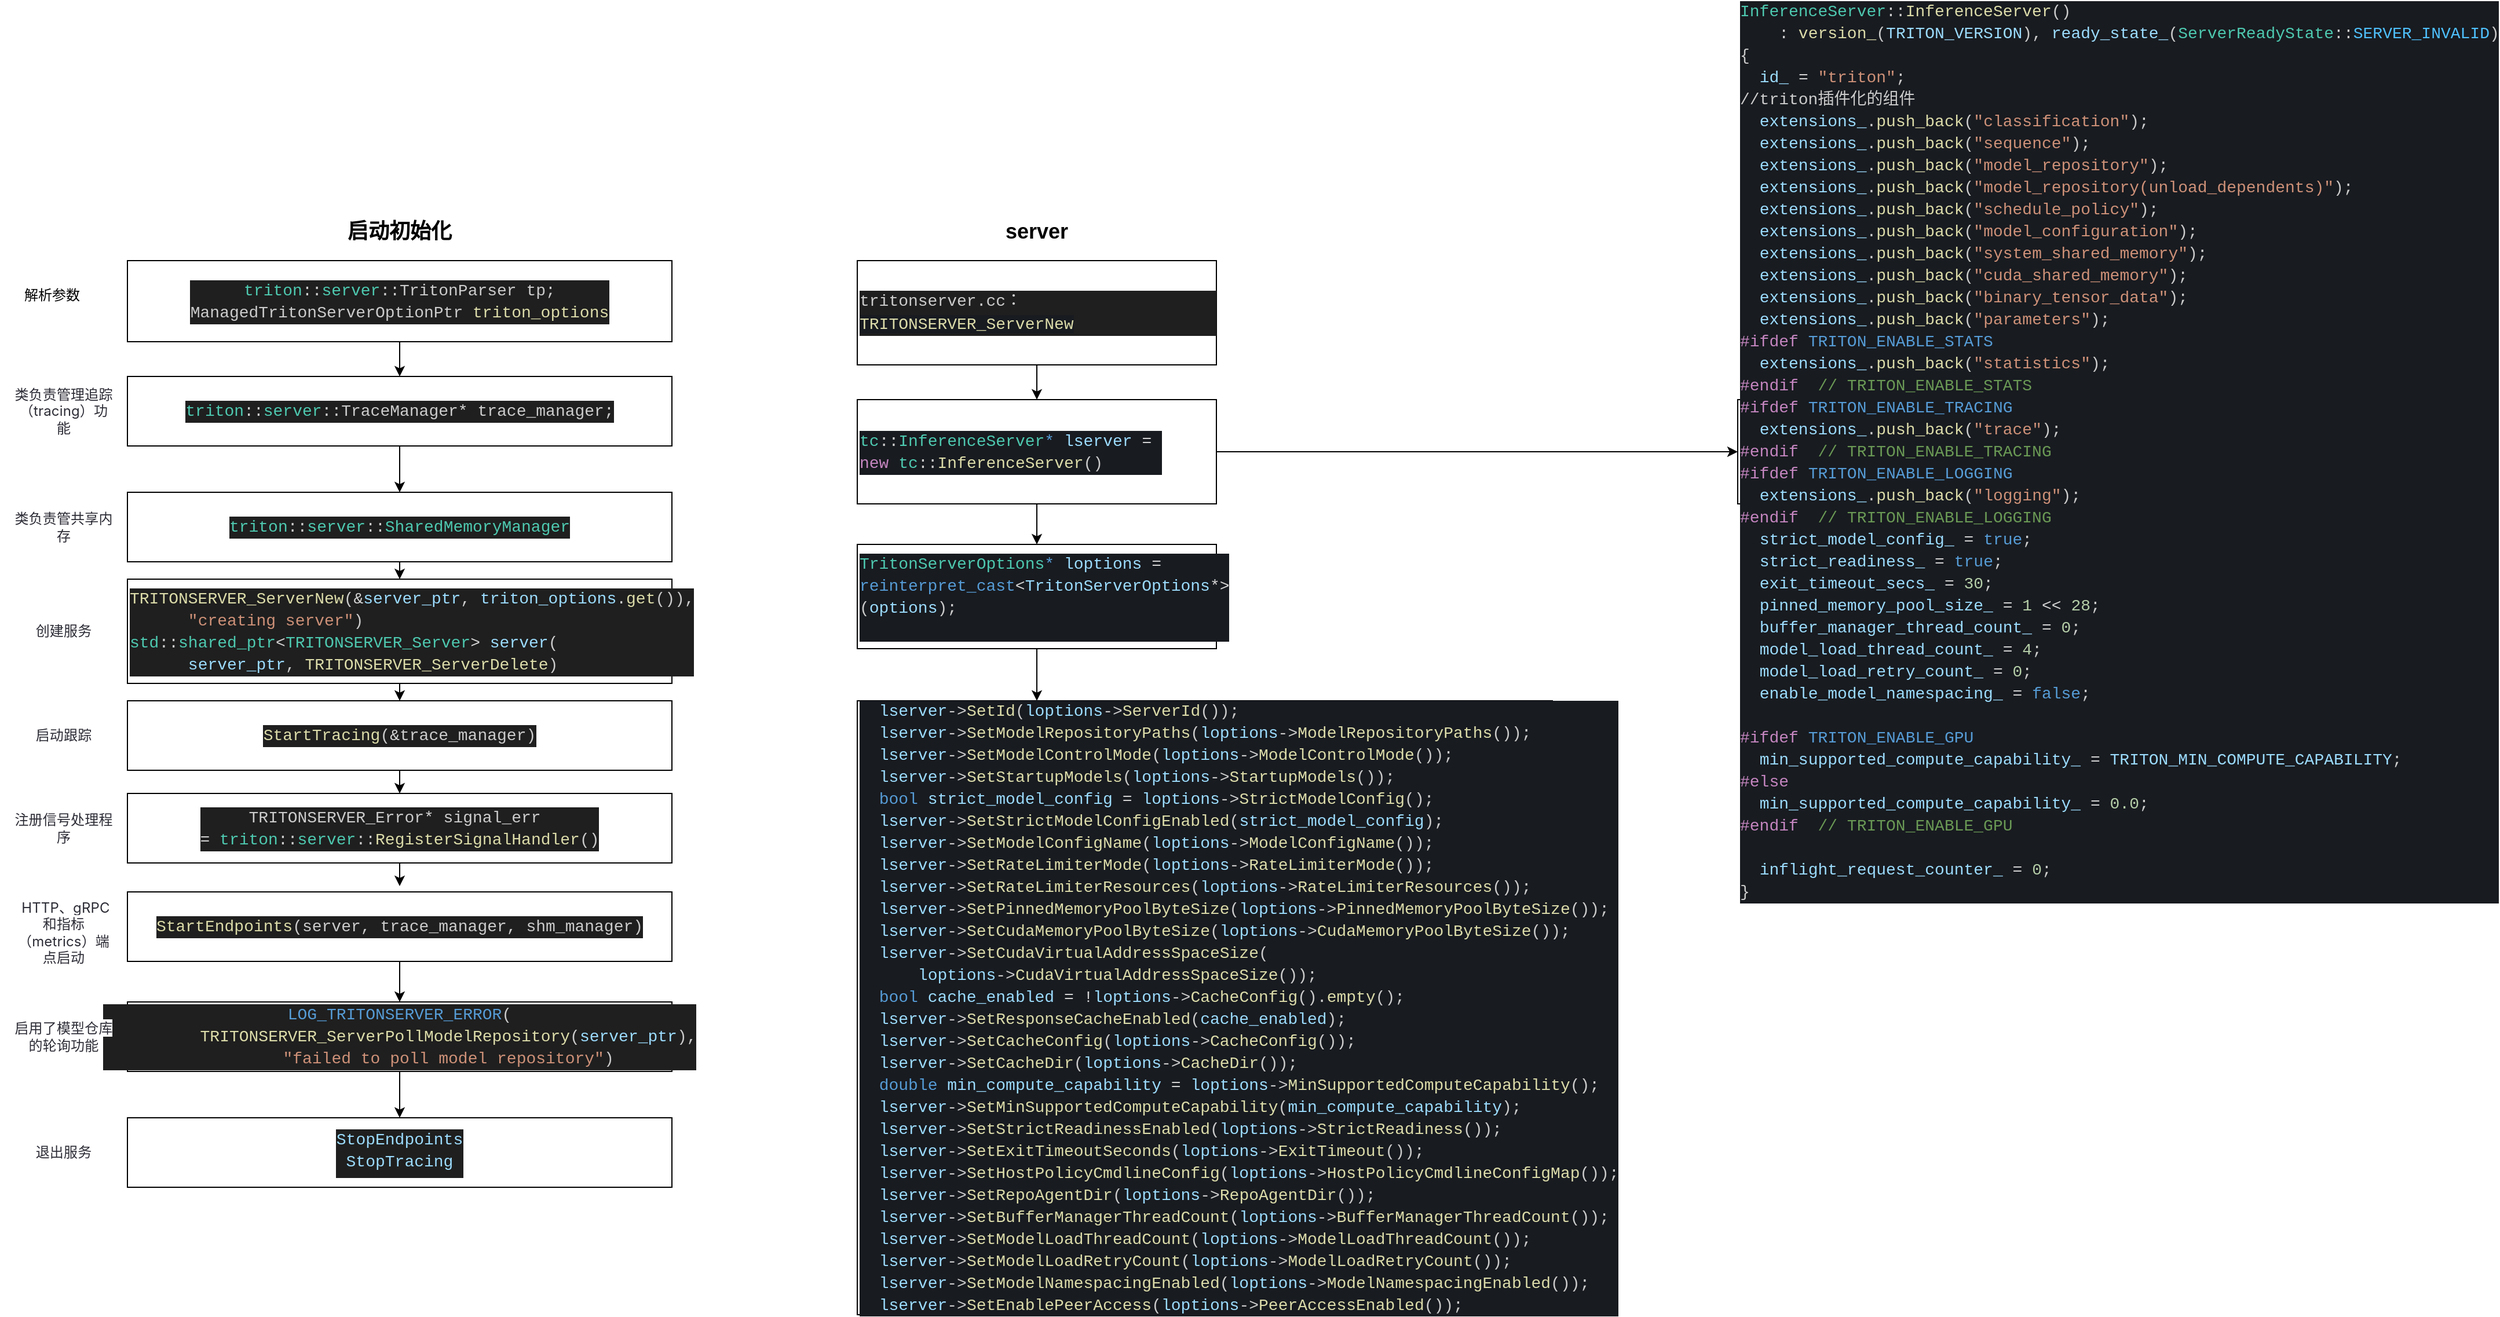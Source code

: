 <mxfile version="26.0.4">
  <diagram name="第 1 页" id="kXPy8UkUp3mzWKm8MjfQ">
    <mxGraphModel dx="1434" dy="1941" grid="1" gridSize="10" guides="1" tooltips="1" connect="1" arrows="1" fold="1" page="1" pageScale="1" pageWidth="827" pageHeight="1169" math="0" shadow="0">
      <root>
        <mxCell id="0" />
        <mxCell id="1" parent="0" />
        <mxCell id="fB2k_9zROjcW_b2BIm2G-21" style="edgeStyle=orthogonalEdgeStyle;rounded=0;orthogonalLoop=1;jettySize=auto;html=1;exitX=0.5;exitY=1;exitDx=0;exitDy=0;entryX=0.5;entryY=0;entryDx=0;entryDy=0;" parent="1" source="fB2k_9zROjcW_b2BIm2G-2" target="fB2k_9zROjcW_b2BIm2G-5" edge="1">
          <mxGeometry relative="1" as="geometry" />
        </mxCell>
        <mxCell id="fB2k_9zROjcW_b2BIm2G-2" value="&lt;div style=&quot;color: rgb(204, 204, 204); background-color: rgb(31, 31, 31); font-family: Consolas, &amp;quot;Courier New&amp;quot;, monospace; font-size: 14px; line-height: 19px; white-space: pre;&quot;&gt;&lt;span style=&quot;color: rgb(78, 201, 176);&quot;&gt;triton&lt;/span&gt;::&lt;span style=&quot;color: rgb(78, 201, 176);&quot;&gt;server&lt;/span&gt;::TritonParser tp;&lt;/div&gt;&lt;div style=&quot;color: rgb(204, 204, 204); background-color: rgb(31, 31, 31); font-family: Consolas, &amp;quot;Courier New&amp;quot;, monospace; font-size: 14px; line-height: 19px; white-space: pre;&quot;&gt;&lt;span style=&quot;background-color: light-dark(rgb(31, 31, 31), rgb(210, 210, 210)); color: light-dark(rgb(204, 204, 204), rgb(62, 62, 62));&quot;&gt;ManagedTritonServerOptionPtr &lt;/span&gt;&lt;span style=&quot;color: light-dark(rgb(220, 220, 170), rgb(54, 54, 11)); background-color: light-dark(rgb(31, 31, 31), rgb(210, 210, 210));&quot;&gt;triton_options&lt;/span&gt;&lt;/div&gt;" style="rounded=0;whiteSpace=wrap;html=1;" parent="1" vertex="1">
          <mxGeometry x="150" y="110" width="470" height="70" as="geometry" />
        </mxCell>
        <mxCell id="fB2k_9zROjcW_b2BIm2G-3" value="&lt;b&gt;&lt;font style=&quot;font-size: 18px;&quot;&gt;启动初始化&lt;/font&gt;&lt;/b&gt;" style="text;strokeColor=none;align=center;fillColor=none;html=1;verticalAlign=middle;whiteSpace=wrap;rounded=0;" parent="1" vertex="1">
          <mxGeometry x="335" y="70" width="100" height="30" as="geometry" />
        </mxCell>
        <mxCell id="fB2k_9zROjcW_b2BIm2G-4" value="解析参数" style="text;strokeColor=none;align=center;fillColor=none;html=1;verticalAlign=middle;whiteSpace=wrap;rounded=0;" parent="1" vertex="1">
          <mxGeometry x="40" y="125" width="90" height="30" as="geometry" />
        </mxCell>
        <mxCell id="fB2k_9zROjcW_b2BIm2G-22" style="edgeStyle=orthogonalEdgeStyle;rounded=0;orthogonalLoop=1;jettySize=auto;html=1;exitX=0.5;exitY=1;exitDx=0;exitDy=0;entryX=0.5;entryY=0;entryDx=0;entryDy=0;" parent="1" source="fB2k_9zROjcW_b2BIm2G-5" target="fB2k_9zROjcW_b2BIm2G-7" edge="1">
          <mxGeometry relative="1" as="geometry" />
        </mxCell>
        <mxCell id="fB2k_9zROjcW_b2BIm2G-5" value="&lt;div style=&quot;color: rgb(204, 204, 204); background-color: rgb(31, 31, 31); font-family: Consolas, &amp;quot;Courier New&amp;quot;, monospace; font-size: 14px; line-height: 19px; white-space: pre;&quot;&gt;&lt;div style=&quot;line-height: 19px;&quot;&gt;&lt;span style=&quot;color: #4ec9b0;&quot;&gt;triton&lt;/span&gt;::&lt;span style=&quot;color: #4ec9b0;&quot;&gt;server&lt;/span&gt;::TraceManager&lt;span style=&quot;color: #d4d4d4;&quot;&gt;*&lt;/span&gt; trace_manager;&lt;/div&gt;&lt;/div&gt;" style="rounded=0;whiteSpace=wrap;html=1;" parent="1" vertex="1">
          <mxGeometry x="150" y="210" width="470" height="60" as="geometry" />
        </mxCell>
        <mxCell id="fB2k_9zROjcW_b2BIm2G-6" value="&lt;span style=&quot;color: rgb(44, 44, 54); font-family: -apple-system, BlinkMacSystemFont, &amp;quot;Segoe UI&amp;quot;, &amp;quot;Noto Sans&amp;quot;, Helvetica, Arial, sans-serif, &amp;quot;Apple Color Emoji&amp;quot;, &amp;quot;Segoe UI Emoji&amp;quot;; letter-spacing: 0.08px; text-align: start; white-space-collapse: preserve; background-color: rgb(255, 255, 255);&quot;&gt;&lt;font style=&quot;font-size: 12px;&quot;&gt;类负责管理追踪（tracing）功能&lt;/font&gt;&lt;/span&gt;" style="text;strokeColor=none;align=center;fillColor=none;html=1;verticalAlign=middle;whiteSpace=wrap;rounded=0;" parent="1" vertex="1">
          <mxGeometry x="50" y="225" width="90" height="30" as="geometry" />
        </mxCell>
        <mxCell id="fB2k_9zROjcW_b2BIm2G-23" style="edgeStyle=orthogonalEdgeStyle;rounded=0;orthogonalLoop=1;jettySize=auto;html=1;exitX=0.5;exitY=1;exitDx=0;exitDy=0;entryX=0.5;entryY=0;entryDx=0;entryDy=0;" parent="1" source="fB2k_9zROjcW_b2BIm2G-7" target="fB2k_9zROjcW_b2BIm2G-9" edge="1">
          <mxGeometry relative="1" as="geometry" />
        </mxCell>
        <mxCell id="fB2k_9zROjcW_b2BIm2G-7" value="&lt;div style=&quot;color: rgb(204, 204, 204); background-color: rgb(31, 31, 31); font-family: Consolas, &amp;quot;Courier New&amp;quot;, monospace; font-size: 14px; line-height: 19px; white-space: pre;&quot;&gt;&lt;div style=&quot;line-height: 19px;&quot;&gt;&lt;div style=&quot;line-height: 19px;&quot;&gt;&lt;span style=&quot;color: #4ec9b0;&quot;&gt;triton&lt;/span&gt;::&lt;span style=&quot;color: #4ec9b0;&quot;&gt;server&lt;/span&gt;::&lt;span style=&quot;color: #4ec9b0;&quot;&gt;SharedMemoryManager&lt;/span&gt;&lt;/div&gt;&lt;/div&gt;&lt;/div&gt;" style="rounded=0;whiteSpace=wrap;html=1;" parent="1" vertex="1">
          <mxGeometry x="150" y="310" width="470" height="60" as="geometry" />
        </mxCell>
        <mxCell id="fB2k_9zROjcW_b2BIm2G-8" value="&lt;span style=&quot;color: rgb(44, 44, 54); font-family: -apple-system, BlinkMacSystemFont, &amp;quot;Segoe UI&amp;quot;, &amp;quot;Noto Sans&amp;quot;, Helvetica, Arial, sans-serif, &amp;quot;Apple Color Emoji&amp;quot;, &amp;quot;Segoe UI Emoji&amp;quot;; letter-spacing: 0.08px; text-align: start; white-space-collapse: preserve; background-color: rgb(255, 255, 255);&quot;&gt;&lt;font style=&quot;font-size: 12px;&quot;&gt;类负责管共享内存&lt;/font&gt;&lt;/span&gt;" style="text;strokeColor=none;align=center;fillColor=none;html=1;verticalAlign=middle;whiteSpace=wrap;rounded=0;" parent="1" vertex="1">
          <mxGeometry x="50" y="325" width="90" height="30" as="geometry" />
        </mxCell>
        <mxCell id="fB2k_9zROjcW_b2BIm2G-24" style="edgeStyle=orthogonalEdgeStyle;rounded=0;orthogonalLoop=1;jettySize=auto;html=1;exitX=0.5;exitY=1;exitDx=0;exitDy=0;entryX=0.5;entryY=0;entryDx=0;entryDy=0;" parent="1" source="fB2k_9zROjcW_b2BIm2G-9" target="fB2k_9zROjcW_b2BIm2G-11" edge="1">
          <mxGeometry relative="1" as="geometry" />
        </mxCell>
        <mxCell id="fB2k_9zROjcW_b2BIm2G-9" value="&lt;div style=&quot;color: rgb(204, 204, 204); background-color: rgb(31, 31, 31); font-family: Consolas, &amp;quot;Courier New&amp;quot;, monospace; font-size: 14px; line-height: 19px; white-space: pre;&quot;&gt;&lt;div style=&quot;line-height: 19px;&quot;&gt;&lt;div style=&quot;line-height: 19px;&quot;&gt;&lt;div style=&quot;line-height: 19px;&quot;&gt;&lt;div&gt;&lt;span style=&quot;color: rgb(220, 220, 170);&quot;&gt;TRITONSERVER_ServerNew&lt;/span&gt;(&lt;span style=&quot;color: rgb(212, 212, 212);&quot;&gt;&amp;amp;&lt;/span&gt;&lt;span style=&quot;color: rgb(156, 220, 254);&quot;&gt;server_ptr&lt;/span&gt;, &lt;span style=&quot;color: rgb(156, 220, 254);&quot;&gt;triton_options&lt;/span&gt;.&lt;span style=&quot;color: rgb(220, 220, 170);&quot;&gt;get&lt;/span&gt;()),&lt;/div&gt;&lt;div&gt;&amp;nbsp; &amp;nbsp; &amp;nbsp; &lt;span style=&quot;color: rgb(206, 145, 120);&quot;&gt;&quot;creating server&quot;&lt;/span&gt;)&lt;/div&gt;&lt;div&gt;&lt;span style=&quot;background-color: light-dark(rgb(31, 31, 31), rgb(210, 210, 210)); color: rgb(78, 201, 176);&quot;&gt;std&lt;/span&gt;&lt;span style=&quot;background-color: light-dark(rgb(31, 31, 31), rgb(210, 210, 210)); color: light-dark(rgb(204, 204, 204), rgb(62, 62, 62));&quot;&gt;::&lt;/span&gt;&lt;span style=&quot;background-color: light-dark(rgb(31, 31, 31), rgb(210, 210, 210)); color: rgb(78, 201, 176);&quot;&gt;shared_ptr&lt;/span&gt;&lt;span style=&quot;background-color: light-dark(rgb(31, 31, 31), rgb(210, 210, 210)); color: rgb(212, 212, 212);&quot;&gt;&amp;lt;&lt;/span&gt;&lt;span style=&quot;background-color: light-dark(rgb(31, 31, 31), rgb(210, 210, 210)); color: rgb(78, 201, 176);&quot;&gt;TRITONSERVER_Server&lt;/span&gt;&lt;span style=&quot;background-color: light-dark(rgb(31, 31, 31), rgb(210, 210, 210)); color: rgb(212, 212, 212);&quot;&gt;&amp;gt;&lt;/span&gt;&lt;span style=&quot;background-color: light-dark(rgb(31, 31, 31), rgb(210, 210, 210)); color: light-dark(rgb(204, 204, 204), rgb(62, 62, 62));&quot;&gt; &lt;/span&gt;&lt;span style=&quot;background-color: light-dark(rgb(31, 31, 31), rgb(210, 210, 210)); color: rgb(156, 220, 254);&quot;&gt;server&lt;/span&gt;&lt;span style=&quot;background-color: light-dark(rgb(31, 31, 31), rgb(210, 210, 210)); color: light-dark(rgb(204, 204, 204), rgb(62, 62, 62));&quot;&gt;(&lt;/span&gt;&lt;/div&gt;&lt;div&gt;&lt;div&gt;&amp;nbsp; &amp;nbsp; &amp;nbsp; &lt;span style=&quot;color: rgb(156, 220, 254);&quot;&gt;server_ptr&lt;/span&gt;, &lt;span style=&quot;color: rgb(220, 220, 170);&quot;&gt;TRITONSERVER_ServerDelete&lt;/span&gt;)&lt;/div&gt;&lt;/div&gt;&lt;/div&gt;&lt;/div&gt;&lt;/div&gt;&lt;/div&gt;" style="rounded=0;whiteSpace=wrap;html=1;align=left;" parent="1" vertex="1">
          <mxGeometry x="150" y="385" width="470" height="90" as="geometry" />
        </mxCell>
        <mxCell id="fB2k_9zROjcW_b2BIm2G-10" value="&lt;span style=&quot;color: rgb(44, 44, 54); font-family: -apple-system, BlinkMacSystemFont, &amp;quot;Segoe UI&amp;quot;, &amp;quot;Noto Sans&amp;quot;, Helvetica, Arial, sans-serif, &amp;quot;Apple Color Emoji&amp;quot;, &amp;quot;Segoe UI Emoji&amp;quot;; letter-spacing: 0.08px; text-align: start; white-space-collapse: preserve; background-color: rgb(255, 255, 255);&quot;&gt;&lt;font style=&quot;font-size: 12px;&quot;&gt;创建服务&lt;/font&gt;&lt;/span&gt;" style="text;strokeColor=none;align=center;fillColor=none;html=1;verticalAlign=middle;whiteSpace=wrap;rounded=0;" parent="1" vertex="1">
          <mxGeometry x="50" y="415" width="90" height="30" as="geometry" />
        </mxCell>
        <mxCell id="fB2k_9zROjcW_b2BIm2G-25" style="edgeStyle=orthogonalEdgeStyle;rounded=0;orthogonalLoop=1;jettySize=auto;html=1;exitX=0.5;exitY=1;exitDx=0;exitDy=0;entryX=0.5;entryY=0;entryDx=0;entryDy=0;" parent="1" source="fB2k_9zROjcW_b2BIm2G-11" target="fB2k_9zROjcW_b2BIm2G-13" edge="1">
          <mxGeometry relative="1" as="geometry" />
        </mxCell>
        <mxCell id="fB2k_9zROjcW_b2BIm2G-11" value="&lt;div style=&quot;color: rgb(204, 204, 204); background-color: rgb(31, 31, 31); font-family: Consolas, &amp;quot;Courier New&amp;quot;, monospace; font-size: 14px; line-height: 19px; white-space: pre;&quot;&gt;&lt;div style=&quot;line-height: 19px;&quot;&gt;&lt;div style=&quot;line-height: 19px;&quot;&gt;&lt;div style=&quot;line-height: 19px;&quot;&gt;&lt;div style=&quot;line-height: 19px;&quot;&gt;&lt;div style=&quot;line-height: 19px;&quot;&gt;&lt;span style=&quot;color: #dcdcaa;&quot;&gt;StartTracing&lt;/span&gt;(&lt;span style=&quot;color: #d4d4d4;&quot;&gt;&amp;amp;&lt;/span&gt;trace_manager)&lt;/div&gt;&lt;/div&gt;&lt;/div&gt;&lt;/div&gt;&lt;/div&gt;&lt;/div&gt;" style="rounded=0;whiteSpace=wrap;html=1;" parent="1" vertex="1">
          <mxGeometry x="150" y="490" width="470" height="60" as="geometry" />
        </mxCell>
        <mxCell id="fB2k_9zROjcW_b2BIm2G-12" value="&lt;span style=&quot;color: rgb(44, 44, 54); font-family: -apple-system, BlinkMacSystemFont, &amp;quot;Segoe UI&amp;quot;, &amp;quot;Noto Sans&amp;quot;, Helvetica, Arial, sans-serif, &amp;quot;Apple Color Emoji&amp;quot;, &amp;quot;Segoe UI Emoji&amp;quot;; letter-spacing: 0.08px; text-align: start; white-space-collapse: preserve; background-color: rgb(255, 255, 255);&quot;&gt;&lt;font style=&quot;font-size: 12px;&quot;&gt;启动跟踪&lt;/font&gt;&lt;/span&gt;" style="text;strokeColor=none;align=center;fillColor=none;html=1;verticalAlign=middle;whiteSpace=wrap;rounded=0;" parent="1" vertex="1">
          <mxGeometry x="50" y="505" width="90" height="30" as="geometry" />
        </mxCell>
        <mxCell id="fB2k_9zROjcW_b2BIm2G-26" style="edgeStyle=orthogonalEdgeStyle;rounded=0;orthogonalLoop=1;jettySize=auto;html=1;exitX=0.5;exitY=1;exitDx=0;exitDy=0;" parent="1" source="fB2k_9zROjcW_b2BIm2G-13" edge="1">
          <mxGeometry relative="1" as="geometry">
            <mxPoint x="385" y="650" as="targetPoint" />
          </mxGeometry>
        </mxCell>
        <mxCell id="fB2k_9zROjcW_b2BIm2G-13" value="&lt;div style=&quot;color: rgb(204, 204, 204); background-color: rgb(31, 31, 31); font-family: Consolas, &amp;quot;Courier New&amp;quot;, monospace; font-size: 14px; line-height: 19px; white-space: pre;&quot;&gt;&lt;div style=&quot;line-height: 19px;&quot;&gt;&lt;div style=&quot;line-height: 19px;&quot;&gt;&lt;div style=&quot;line-height: 19px;&quot;&gt;&lt;div style=&quot;line-height: 19px;&quot;&gt;&lt;div style=&quot;line-height: 19px;&quot;&gt;&lt;div style=&quot;line-height: 19px;&quot;&gt;TRITONSERVER_Error&lt;span style=&quot;color: rgb(212, 212, 212);&quot;&gt;*&lt;/span&gt; signal_err &lt;/div&gt;&lt;div style=&quot;line-height: 19px;&quot;&gt;&lt;span style=&quot;color: rgb(212, 212, 212);&quot;&gt;=&lt;/span&gt; &lt;span style=&quot;color: rgb(78, 201, 176);&quot;&gt;triton&lt;/span&gt;::&lt;span style=&quot;color: rgb(78, 201, 176);&quot;&gt;server&lt;/span&gt;::&lt;span style=&quot;color: rgb(220, 220, 170);&quot;&gt;RegisterSignalHandler&lt;/span&gt;()&lt;/div&gt;&lt;/div&gt;&lt;/div&gt;&lt;/div&gt;&lt;/div&gt;&lt;/div&gt;&lt;/div&gt;" style="rounded=0;whiteSpace=wrap;html=1;" parent="1" vertex="1">
          <mxGeometry x="150" y="570" width="470" height="60" as="geometry" />
        </mxCell>
        <mxCell id="fB2k_9zROjcW_b2BIm2G-14" value="&lt;span style=&quot;color: rgb(44, 44, 54); font-family: -apple-system, BlinkMacSystemFont, &amp;quot;Segoe UI&amp;quot;, &amp;quot;Noto Sans&amp;quot;, Helvetica, Arial, sans-serif, &amp;quot;Apple Color Emoji&amp;quot;, &amp;quot;Segoe UI Emoji&amp;quot;; letter-spacing: 0.08px; text-align: start; white-space-collapse: preserve; background-color: rgb(255, 255, 255);&quot;&gt;&lt;font style=&quot;font-size: 12px;&quot;&gt;注册信号处理程序&lt;/font&gt;&lt;/span&gt;" style="text;strokeColor=none;align=center;fillColor=none;html=1;verticalAlign=middle;whiteSpace=wrap;rounded=0;" parent="1" vertex="1">
          <mxGeometry x="50" y="585" width="90" height="30" as="geometry" />
        </mxCell>
        <mxCell id="fB2k_9zROjcW_b2BIm2G-15" value="&lt;span style=&quot;color: rgb(44, 44, 54); font-family: -apple-system, BlinkMacSystemFont, &amp;quot;Segoe UI&amp;quot;, &amp;quot;Noto Sans&amp;quot;, Helvetica, Arial, sans-serif, &amp;quot;Apple Color Emoji&amp;quot;, &amp;quot;Segoe UI Emoji&amp;quot;; letter-spacing: 0.08px; text-align: start; white-space-collapse: preserve; background-color: rgb(255, 255, 255);&quot;&gt;&lt;font style=&quot;font-size: 12px;&quot;&gt; HTTP、gRPC 和指标（metrics）端点启动&lt;/font&gt;&lt;/span&gt;" style="text;strokeColor=none;align=center;fillColor=none;html=1;verticalAlign=middle;whiteSpace=wrap;rounded=0;" parent="1" vertex="1">
          <mxGeometry x="50" y="665" width="90" height="50" as="geometry" />
        </mxCell>
        <mxCell id="fB2k_9zROjcW_b2BIm2G-27" style="edgeStyle=orthogonalEdgeStyle;rounded=0;orthogonalLoop=1;jettySize=auto;html=1;exitX=0.5;exitY=1;exitDx=0;exitDy=0;entryX=0.5;entryY=0;entryDx=0;entryDy=0;" parent="1" source="fB2k_9zROjcW_b2BIm2G-16" target="fB2k_9zROjcW_b2BIm2G-17" edge="1">
          <mxGeometry relative="1" as="geometry" />
        </mxCell>
        <mxCell id="fB2k_9zROjcW_b2BIm2G-16" value="&lt;div style=&quot;color: rgb(204, 204, 204); background-color: rgb(31, 31, 31); font-family: Consolas, &amp;quot;Courier New&amp;quot;, monospace; font-size: 14px; line-height: 19px; white-space: pre;&quot;&gt;&lt;div style=&quot;line-height: 19px;&quot;&gt;&lt;div style=&quot;line-height: 19px;&quot;&gt;&lt;div style=&quot;line-height: 19px;&quot;&gt;&lt;div style=&quot;line-height: 19px;&quot;&gt;&lt;div style=&quot;line-height: 19px;&quot;&gt;&lt;div style=&quot;line-height: 19px;&quot;&gt;&lt;div style=&quot;line-height: 19px;&quot;&gt;&lt;span style=&quot;color: #dcdcaa;&quot;&gt;StartEndpoints&lt;/span&gt;(server, trace_manager, shm_manager)&lt;/div&gt;&lt;/div&gt;&lt;/div&gt;&lt;/div&gt;&lt;/div&gt;&lt;/div&gt;&lt;/div&gt;&lt;/div&gt;" style="rounded=0;whiteSpace=wrap;html=1;" parent="1" vertex="1">
          <mxGeometry x="150" y="655" width="470" height="60" as="geometry" />
        </mxCell>
        <mxCell id="Q3X0KYxe7vj4OwjdWIuu-1" style="edgeStyle=orthogonalEdgeStyle;rounded=0;orthogonalLoop=1;jettySize=auto;html=1;exitX=0.5;exitY=1;exitDx=0;exitDy=0;entryX=0.5;entryY=0;entryDx=0;entryDy=0;" edge="1" parent="1" source="fB2k_9zROjcW_b2BIm2G-17" target="fB2k_9zROjcW_b2BIm2G-19">
          <mxGeometry relative="1" as="geometry" />
        </mxCell>
        <mxCell id="fB2k_9zROjcW_b2BIm2G-17" value="&lt;div style=&quot;color: rgb(204, 204, 204); background-color: rgb(31, 31, 31); font-family: Consolas, &amp;quot;Courier New&amp;quot;, monospace; font-size: 14px; line-height: 19px; white-space: pre;&quot;&gt;&lt;div style=&quot;line-height: 19px;&quot;&gt;&lt;div style=&quot;line-height: 19px;&quot;&gt;&lt;div style=&quot;line-height: 19px;&quot;&gt;&lt;div style=&quot;line-height: 19px;&quot;&gt;&lt;div style=&quot;line-height: 19px;&quot;&gt;&lt;div style=&quot;line-height: 19px;&quot;&gt;&lt;div style=&quot;line-height: 19px;&quot;&gt;&lt;div style=&quot;line-height: 19px;&quot;&gt;&lt;div&gt;&lt;span style=&quot;color: #569cd6;&quot;&gt;LOG_TRITONSERVER_ERROR&lt;/span&gt;(&lt;/div&gt;&lt;div&gt;&amp;nbsp; &amp;nbsp; &amp;nbsp; &amp;nbsp; &amp;nbsp; &lt;span style=&quot;color: #dcdcaa;&quot;&gt;TRITONSERVER_ServerPollModelRepository&lt;/span&gt;(&lt;span style=&quot;color: #9cdcfe;&quot;&gt;server_ptr&lt;/span&gt;),&lt;/div&gt;&lt;div&gt;&amp;nbsp; &amp;nbsp; &amp;nbsp; &amp;nbsp; &amp;nbsp; &lt;span style=&quot;color: #ce9178;&quot;&gt;&quot;failed to poll model repository&quot;&lt;/span&gt;)&lt;/div&gt;&lt;/div&gt;&lt;/div&gt;&lt;/div&gt;&lt;/div&gt;&lt;/div&gt;&lt;/div&gt;&lt;/div&gt;&lt;/div&gt;&lt;/div&gt;" style="rounded=0;whiteSpace=wrap;html=1;" parent="1" vertex="1">
          <mxGeometry x="150" y="750" width="470" height="60" as="geometry" />
        </mxCell>
        <mxCell id="fB2k_9zROjcW_b2BIm2G-18" value="&lt;span style=&quot;color: rgb(44, 44, 54); font-family: -apple-system, BlinkMacSystemFont, &amp;quot;Segoe UI&amp;quot;, &amp;quot;Noto Sans&amp;quot;, Helvetica, Arial, sans-serif, &amp;quot;Apple Color Emoji&amp;quot;, &amp;quot;Segoe UI Emoji&amp;quot;; letter-spacing: 0.08px; text-align: left; background-color: rgb(255, 255, 255);&quot;&gt;&lt;font style=&quot;font-size: 12px;&quot;&gt;启用了模型仓库的轮询功能&lt;/font&gt;&lt;/span&gt;" style="text;strokeColor=none;align=center;fillColor=none;html=1;verticalAlign=middle;whiteSpace=wrap;rounded=0;" parent="1" vertex="1">
          <mxGeometry x="50" y="755" width="90" height="50" as="geometry" />
        </mxCell>
        <mxCell id="fB2k_9zROjcW_b2BIm2G-19" value="&lt;div style=&quot;color: rgb(204, 204, 204); background-color: rgb(31, 31, 31); font-family: Consolas, &amp;quot;Courier New&amp;quot;, monospace; font-size: 14px; line-height: 19px; white-space: pre;&quot;&gt;&lt;div style=&quot;line-height: 19px;&quot;&gt;&lt;div style=&quot;line-height: 19px;&quot;&gt;&lt;div style=&quot;line-height: 19px;&quot;&gt;&lt;div style=&quot;line-height: 19px;&quot;&gt;&lt;div style=&quot;line-height: 19px;&quot;&gt;&lt;div style=&quot;line-height: 19px;&quot;&gt;&lt;div style=&quot;line-height: 19px;&quot;&gt;&lt;div style=&quot;line-height: 19px;&quot;&gt;&lt;div style=&quot;line-height: 19px;&quot;&gt;&lt;span style=&quot;color: rgb(156, 220, 254);&quot;&gt;StopEndpoints&lt;/span&gt;&lt;/div&gt;&lt;div style=&quot;line-height: 19px;&quot;&gt;&lt;span style=&quot;color: rgb(156, 220, 254);&quot;&gt;&lt;span style=&quot;background-color: light-dark(rgb(31, 31, 31), rgb(210, 210, 210));&quot;&gt;StopTracing&lt;/span&gt;&lt;span style=&quot;color: rgba(0, 0, 0, 0); font-family: monospace; font-size: 0px; text-align: start; white-space-collapse: collapse; background-color: rgb(251, 251, 251);&quot;&gt;%3CmxGraphModel%3E%3Croot%3E%3CmxCell%20id%3D%220%22%2F%3E%3CmxCell%20id%3D%221%22%20parent%3D%220%22%2F%3E%3CmxCell%20id%3D%222%22%20value%3D%22%26lt%3Bspan%20style%3D%26quot%3Bcolor%3A%20rgb(44%2C%2044%2C%2054)%3B%20font-family%3A%20-apple-system%2C%20BlinkMacSystemFont%2C%20%26amp%3Bquot%3BSegoe%20UI%26amp%3Bquot%3B%2C%20%26amp%3Bquot%3BNoto%20Sans%26amp%3Bquot%3B%2C%20Helvetica%2C%20Arial%2C%20sans-serif%2C%20%26amp%3Bquot%3BApple%20Color%20Emoji%26amp%3Bquot%3B%2C%20%26amp%3Bquot%3BSegoe%20UI%20Emoji%26amp%3Bquot%3B%3B%20letter-spacing%3A%200.08px%3B%20text-align%3A%20left%3B%20background-color%3A%20rgb(255%2C%20255%2C%20255)%3B%26quot%3B%26gt%3B%26lt%3Bfont%20style%3D%26quot%3Bfont-size%3A%2012px%3B%26quot%3B%26gt%3B%E5%90%AF%E7%94%A8%E4%BA%86%E6%A8%A1%E5%9E%8B%E4%BB%93%E5%BA%93%E7%9A%84%E8%BD%AE%E8%AF%A2%E5%8A%9F%E8%83%BD%26lt%3B%2Ffont%26gt%3B%26lt%3B%2Fspan%26gt%3B%22%20style%3D%22text%3BstrokeColor%3Dnone%3Balign%3Dcenter%3BfillColor%3Dnone%3Bhtml%3D1%3BverticalAlign%3Dmiddle%3BwhiteSpace%3Dwrap%3Brounded%3D0%3B%22%20vertex%3D%221%22%20parent%3D%221%22%3E%3CmxGeometry%20x%3D%2250%22%20y%3D%22755%22%20width%3D%2290%22%20height%3D%2250%22%20as%3D%22geometry%22%2F%3E%3C%2FmxCell%3E%3C%2Froot%3E%3C%2FmxGraphModel%3E&lt;/span&gt;&lt;/span&gt;&lt;/div&gt;&lt;/div&gt;&lt;/div&gt;&lt;/div&gt;&lt;/div&gt;&lt;/div&gt;&lt;/div&gt;&lt;/div&gt;&lt;/div&gt;&lt;/div&gt;" style="rounded=0;whiteSpace=wrap;html=1;" parent="1" vertex="1">
          <mxGeometry x="150" y="850" width="470" height="60" as="geometry" />
        </mxCell>
        <mxCell id="fB2k_9zROjcW_b2BIm2G-20" value="&lt;span style=&quot;color: rgb(44, 44, 54); font-family: -apple-system, BlinkMacSystemFont, &amp;quot;Segoe UI&amp;quot;, &amp;quot;Noto Sans&amp;quot;, Helvetica, Arial, sans-serif, &amp;quot;Apple Color Emoji&amp;quot;, &amp;quot;Segoe UI Emoji&amp;quot;; letter-spacing: 0.08px; text-align: left; background-color: rgb(255, 255, 255);&quot;&gt;&lt;font style=&quot;font-size: 12px;&quot;&gt;退出服务&lt;/font&gt;&lt;/span&gt;" style="text;strokeColor=none;align=center;fillColor=none;html=1;verticalAlign=middle;whiteSpace=wrap;rounded=0;" parent="1" vertex="1">
          <mxGeometry x="50" y="855" width="90" height="50" as="geometry" />
        </mxCell>
        <mxCell id="Q3X0KYxe7vj4OwjdWIuu-5" style="edgeStyle=orthogonalEdgeStyle;rounded=0;orthogonalLoop=1;jettySize=auto;html=1;exitX=0.5;exitY=1;exitDx=0;exitDy=0;entryX=0.5;entryY=0;entryDx=0;entryDy=0;" edge="1" parent="1" source="Q3X0KYxe7vj4OwjdWIuu-2" target="Q3X0KYxe7vj4OwjdWIuu-4">
          <mxGeometry relative="1" as="geometry" />
        </mxCell>
        <mxCell id="Q3X0KYxe7vj4OwjdWIuu-2" value="&lt;div style=&quot;background-color: rgb(31, 31, 31); line-height: 19px; color: rgb(204, 204, 204);&quot;&gt;&lt;div style=&quot;line-height: 19px;&quot;&gt;&lt;div style=&quot;line-height: 19px;&quot;&gt;&lt;div style=&quot;line-height: 19px;&quot;&gt;&lt;font face=&quot;Consolas, Courier New, monospace&quot; color=&quot;#cccccc&quot;&gt;&lt;span style=&quot;font-size: 14px; white-space: pre;&quot;&gt;tritonserver.cc：&lt;/span&gt;&lt;/font&gt;&lt;span style=&quot;color: rgb(220, 220, 170); background-color: rgb(24, 27, 32); font-family: Consolas, &amp;quot;Courier New&amp;quot;, monospace; font-size: 14px; white-space: pre;&quot;&gt;TRITONSERVER_ServerNew&lt;/span&gt;&lt;/div&gt;&lt;/div&gt;&lt;/div&gt;&lt;/div&gt;" style="rounded=0;whiteSpace=wrap;html=1;align=left;" vertex="1" parent="1">
          <mxGeometry x="780" y="110" width="310" height="90" as="geometry" />
        </mxCell>
        <mxCell id="Q3X0KYxe7vj4OwjdWIuu-9" style="edgeStyle=orthogonalEdgeStyle;rounded=0;orthogonalLoop=1;jettySize=auto;html=1;exitX=1;exitY=0.5;exitDx=0;exitDy=0;entryX=0;entryY=0.5;entryDx=0;entryDy=0;" edge="1" parent="1" source="Q3X0KYxe7vj4OwjdWIuu-4" target="Q3X0KYxe7vj4OwjdWIuu-7">
          <mxGeometry relative="1" as="geometry" />
        </mxCell>
        <mxCell id="Q3X0KYxe7vj4OwjdWIuu-12" style="edgeStyle=orthogonalEdgeStyle;rounded=0;orthogonalLoop=1;jettySize=auto;html=1;exitX=0.5;exitY=1;exitDx=0;exitDy=0;entryX=0.5;entryY=0;entryDx=0;entryDy=0;" edge="1" parent="1" source="Q3X0KYxe7vj4OwjdWIuu-4" target="Q3X0KYxe7vj4OwjdWIuu-11">
          <mxGeometry relative="1" as="geometry" />
        </mxCell>
        <mxCell id="Q3X0KYxe7vj4OwjdWIuu-4" value="&lt;div style=&quot;background-color: rgb(31, 31, 31); line-height: 19px; color: rgb(204, 204, 204);&quot;&gt;&lt;div style=&quot;line-height: 19px;&quot;&gt;&lt;div style=&quot;line-height: 19px;&quot;&gt;&lt;div style=&quot;line-height: 19px;&quot;&gt;&lt;div style=&quot;background-color: rgb(24, 27, 32); font-family: Consolas, &amp;quot;Courier New&amp;quot;, monospace; font-size: 14px; line-height: 19px; white-space: pre;&quot;&gt;&lt;span style=&quot;color: rgb(78, 201, 176);&quot;&gt;tc&lt;/span&gt;::&lt;span style=&quot;color: rgb(78, 201, 176);&quot;&gt;InferenceServer&lt;/span&gt;&lt;span style=&quot;color: rgb(86, 156, 214);&quot;&gt;*&lt;/span&gt; &lt;span style=&quot;color: rgb(156, 220, 254);&quot;&gt;lserver&lt;/span&gt; &lt;span style=&quot;color: rgb(212, 212, 212);&quot;&gt;=&lt;/span&gt; &lt;/div&gt;&lt;div style=&quot;background-color: rgb(24, 27, 32); font-family: Consolas, &amp;quot;Courier New&amp;quot;, monospace; font-size: 14px; line-height: 19px; white-space: pre;&quot;&gt;&lt;span style=&quot;color: rgb(197, 134, 192);&quot;&gt;new&lt;/span&gt; &lt;span style=&quot;color: rgb(78, 201, 176);&quot;&gt;tc&lt;/span&gt;::&lt;span style=&quot;color: rgb(220, 220, 170);&quot;&gt;InferenceServer&lt;/span&gt;()&lt;/div&gt;&lt;/div&gt;&lt;/div&gt;&lt;/div&gt;&lt;/div&gt;" style="rounded=0;whiteSpace=wrap;html=1;align=left;" vertex="1" parent="1">
          <mxGeometry x="780" y="230" width="310" height="90" as="geometry" />
        </mxCell>
        <mxCell id="Q3X0KYxe7vj4OwjdWIuu-6" value="&lt;b&gt;&lt;font style=&quot;font-size: 18px;&quot;&gt;server&lt;/font&gt;&lt;/b&gt;" style="text;strokeColor=none;align=center;fillColor=none;html=1;verticalAlign=middle;whiteSpace=wrap;rounded=0;" vertex="1" parent="1">
          <mxGeometry x="885" y="70" width="100" height="30" as="geometry" />
        </mxCell>
        <mxCell id="Q3X0KYxe7vj4OwjdWIuu-7" value="&lt;div style=&quot;background-color: rgb(31, 31, 31); line-height: 19px; color: rgb(204, 204, 204);&quot;&gt;&lt;div style=&quot;line-height: 19px;&quot;&gt;&lt;div style=&quot;line-height: 19px;&quot;&gt;&lt;div style=&quot;line-height: 19px;&quot;&gt;&lt;div style=&quot;background-color: rgb(24, 27, 32); font-family: Consolas, &amp;quot;Courier New&amp;quot;, monospace; font-size: 14px; line-height: 19px; white-space: pre;&quot;&gt;&lt;div style=&quot;line-height: 19px;&quot;&gt;&lt;div&gt;&lt;span style=&quot;color: rgb(78, 201, 176);&quot;&gt;InferenceServer&lt;/span&gt;::&lt;span style=&quot;color: rgb(220, 220, 170);&quot;&gt;InferenceServer&lt;/span&gt;()&lt;/div&gt;&lt;div&gt;&amp;nbsp; &amp;nbsp; : &lt;span style=&quot;color: rgb(220, 220, 170);&quot;&gt;version_&lt;/span&gt;(&lt;span style=&quot;color: rgb(156, 220, 254);&quot;&gt;TRITON_VERSION&lt;/span&gt;), &lt;span style=&quot;color: rgb(156, 220, 254);&quot;&gt;ready_state_&lt;/span&gt;(&lt;span style=&quot;color: rgb(78, 201, 176);&quot;&gt;ServerReadyState&lt;/span&gt;::&lt;span style=&quot;color: rgb(79, 193, 255);&quot;&gt;SERVER_INVALID&lt;/span&gt;)&lt;/div&gt;&lt;div&gt;{&lt;/div&gt;&lt;div&gt;&amp;nbsp; &lt;span style=&quot;color: rgb(156, 220, 254);&quot;&gt;id_&lt;/span&gt; &lt;span style=&quot;color: rgb(212, 212, 212);&quot;&gt;=&lt;/span&gt; &lt;span style=&quot;color: rgb(206, 145, 120);&quot;&gt;&quot;triton&quot;&lt;/span&gt;;&lt;/div&gt;&lt;div&gt;//triton插件化的组件&lt;/div&gt;&lt;div&gt;&amp;nbsp; &lt;span style=&quot;color: rgb(156, 220, 254);&quot;&gt;extensions_&lt;/span&gt;.&lt;span style=&quot;color: rgb(220, 220, 170);&quot;&gt;push_back&lt;/span&gt;(&lt;span style=&quot;color: rgb(206, 145, 120);&quot;&gt;&quot;classification&quot;&lt;/span&gt;);&lt;/div&gt;&lt;div&gt;&amp;nbsp; &lt;span style=&quot;color: rgb(156, 220, 254);&quot;&gt;extensions_&lt;/span&gt;.&lt;span style=&quot;color: rgb(220, 220, 170);&quot;&gt;push_back&lt;/span&gt;(&lt;span style=&quot;color: rgb(206, 145, 120);&quot;&gt;&quot;sequence&quot;&lt;/span&gt;);&lt;/div&gt;&lt;div&gt;&amp;nbsp; &lt;span style=&quot;color: rgb(156, 220, 254);&quot;&gt;extensions_&lt;/span&gt;.&lt;span style=&quot;color: rgb(220, 220, 170);&quot;&gt;push_back&lt;/span&gt;(&lt;span style=&quot;color: rgb(206, 145, 120);&quot;&gt;&quot;model_repository&quot;&lt;/span&gt;);&lt;/div&gt;&lt;div&gt;&amp;nbsp; &lt;span style=&quot;color: rgb(156, 220, 254);&quot;&gt;extensions_&lt;/span&gt;.&lt;span style=&quot;color: rgb(220, 220, 170);&quot;&gt;push_back&lt;/span&gt;(&lt;span style=&quot;color: rgb(206, 145, 120);&quot;&gt;&quot;model_repository(unload_dependents)&quot;&lt;/span&gt;);&lt;/div&gt;&lt;div&gt;&amp;nbsp; &lt;span style=&quot;color: rgb(156, 220, 254);&quot;&gt;extensions_&lt;/span&gt;.&lt;span style=&quot;color: rgb(220, 220, 170);&quot;&gt;push_back&lt;/span&gt;(&lt;span style=&quot;color: rgb(206, 145, 120);&quot;&gt;&quot;schedule_policy&quot;&lt;/span&gt;);&lt;/div&gt;&lt;div&gt;&amp;nbsp; &lt;span style=&quot;color: rgb(156, 220, 254);&quot;&gt;extensions_&lt;/span&gt;.&lt;span style=&quot;color: rgb(220, 220, 170);&quot;&gt;push_back&lt;/span&gt;(&lt;span style=&quot;color: rgb(206, 145, 120);&quot;&gt;&quot;model_configuration&quot;&lt;/span&gt;);&lt;/div&gt;&lt;div&gt;&amp;nbsp; &lt;span style=&quot;color: rgb(156, 220, 254);&quot;&gt;extensions_&lt;/span&gt;.&lt;span style=&quot;color: rgb(220, 220, 170);&quot;&gt;push_back&lt;/span&gt;(&lt;span style=&quot;color: rgb(206, 145, 120);&quot;&gt;&quot;system_shared_memory&quot;&lt;/span&gt;);&lt;/div&gt;&lt;div&gt;&amp;nbsp; &lt;span style=&quot;color: rgb(156, 220, 254);&quot;&gt;extensions_&lt;/span&gt;.&lt;span style=&quot;color: rgb(220, 220, 170);&quot;&gt;push_back&lt;/span&gt;(&lt;span style=&quot;color: rgb(206, 145, 120);&quot;&gt;&quot;cuda_shared_memory&quot;&lt;/span&gt;);&lt;/div&gt;&lt;div&gt;&amp;nbsp; &lt;span style=&quot;color: rgb(156, 220, 254);&quot;&gt;extensions_&lt;/span&gt;.&lt;span style=&quot;color: rgb(220, 220, 170);&quot;&gt;push_back&lt;/span&gt;(&lt;span style=&quot;color: rgb(206, 145, 120);&quot;&gt;&quot;binary_tensor_data&quot;&lt;/span&gt;);&lt;/div&gt;&lt;div&gt;&amp;nbsp; &lt;span style=&quot;color: rgb(156, 220, 254);&quot;&gt;extensions_&lt;/span&gt;.&lt;span style=&quot;color: rgb(220, 220, 170);&quot;&gt;push_back&lt;/span&gt;(&lt;span style=&quot;color: rgb(206, 145, 120);&quot;&gt;&quot;parameters&quot;&lt;/span&gt;);&lt;/div&gt;&lt;div&gt;&lt;span style=&quot;color: rgb(197, 134, 192);&quot;&gt;#ifdef&lt;/span&gt;&lt;span style=&quot;color: rgb(86, 156, 214);&quot;&gt; TRITON_ENABLE_STATS&lt;/span&gt;&lt;/div&gt;&lt;div&gt;&amp;nbsp; &lt;span style=&quot;color: rgb(156, 220, 254);&quot;&gt;extensions_&lt;/span&gt;.&lt;span style=&quot;color: rgb(220, 220, 170);&quot;&gt;push_back&lt;/span&gt;(&lt;span style=&quot;color: rgb(206, 145, 120);&quot;&gt;&quot;statistics&quot;&lt;/span&gt;);&lt;/div&gt;&lt;div&gt;&lt;span style=&quot;color: rgb(197, 134, 192);&quot;&gt;#endif&lt;/span&gt;&lt;span style=&quot;color: rgb(106, 153, 85);&quot;&gt; &amp;nbsp;// TRITON_ENABLE_STATS&lt;/span&gt;&lt;/div&gt;&lt;div&gt;&lt;span style=&quot;color: rgb(197, 134, 192);&quot;&gt;#ifdef&lt;/span&gt;&lt;span style=&quot;color: rgb(86, 156, 214);&quot;&gt; TRITON_ENABLE_TRACING&lt;/span&gt;&lt;/div&gt;&lt;div&gt;&amp;nbsp; &lt;span style=&quot;color: rgb(156, 220, 254);&quot;&gt;extensions_&lt;/span&gt;.&lt;span style=&quot;color: rgb(220, 220, 170);&quot;&gt;push_back&lt;/span&gt;(&lt;span style=&quot;color: rgb(206, 145, 120);&quot;&gt;&quot;trace&quot;&lt;/span&gt;);&lt;/div&gt;&lt;div&gt;&lt;span style=&quot;color: rgb(197, 134, 192);&quot;&gt;#endif&lt;/span&gt;&lt;span style=&quot;color: rgb(106, 153, 85);&quot;&gt; &amp;nbsp;// TRITON_ENABLE_TRACING&lt;/span&gt;&lt;/div&gt;&lt;div&gt;&lt;span style=&quot;color: rgb(197, 134, 192);&quot;&gt;#ifdef&lt;/span&gt;&lt;span style=&quot;color: rgb(86, 156, 214);&quot;&gt; TRITON_ENABLE_LOGGING&lt;/span&gt;&lt;/div&gt;&lt;div&gt;&amp;nbsp; &lt;span style=&quot;color: rgb(156, 220, 254);&quot;&gt;extensions_&lt;/span&gt;.&lt;span style=&quot;color: rgb(220, 220, 170);&quot;&gt;push_back&lt;/span&gt;(&lt;span style=&quot;color: rgb(206, 145, 120);&quot;&gt;&quot;logging&quot;&lt;/span&gt;);&lt;/div&gt;&lt;div&gt;&lt;span style=&quot;color: rgb(197, 134, 192);&quot;&gt;#endif&lt;/span&gt;&lt;span style=&quot;color: rgb(106, 153, 85);&quot;&gt; &amp;nbsp;// TRITON_ENABLE_LOGGING&lt;/span&gt;&lt;/div&gt;&lt;div&gt;&amp;nbsp; &lt;span style=&quot;color: rgb(156, 220, 254);&quot;&gt;strict_model_config_&lt;/span&gt; &lt;span style=&quot;color: rgb(212, 212, 212);&quot;&gt;=&lt;/span&gt; &lt;span style=&quot;color: rgb(86, 156, 214);&quot;&gt;true&lt;/span&gt;;&lt;/div&gt;&lt;div&gt;&amp;nbsp; &lt;span style=&quot;color: rgb(156, 220, 254);&quot;&gt;strict_readiness_&lt;/span&gt; &lt;span style=&quot;color: rgb(212, 212, 212);&quot;&gt;=&lt;/span&gt; &lt;span style=&quot;color: rgb(86, 156, 214);&quot;&gt;true&lt;/span&gt;;&lt;/div&gt;&lt;div&gt;&amp;nbsp; &lt;span style=&quot;color: rgb(156, 220, 254);&quot;&gt;exit_timeout_secs_&lt;/span&gt; &lt;span style=&quot;color: rgb(212, 212, 212);&quot;&gt;=&lt;/span&gt; &lt;span style=&quot;color: rgb(181, 206, 168);&quot;&gt;30&lt;/span&gt;;&lt;/div&gt;&lt;div&gt;&amp;nbsp; &lt;span style=&quot;color: rgb(156, 220, 254);&quot;&gt;pinned_memory_pool_size_&lt;/span&gt; &lt;span style=&quot;color: rgb(212, 212, 212);&quot;&gt;=&lt;/span&gt; &lt;span style=&quot;color: rgb(181, 206, 168);&quot;&gt;1&lt;/span&gt; &lt;span style=&quot;color: rgb(212, 212, 212);&quot;&gt;&amp;lt;&amp;lt;&lt;/span&gt; &lt;span style=&quot;color: rgb(181, 206, 168);&quot;&gt;28&lt;/span&gt;;&lt;/div&gt;&lt;div&gt;&amp;nbsp; &lt;span style=&quot;color: rgb(156, 220, 254);&quot;&gt;buffer_manager_thread_count_&lt;/span&gt; &lt;span style=&quot;color: rgb(212, 212, 212);&quot;&gt;=&lt;/span&gt; &lt;span style=&quot;color: rgb(181, 206, 168);&quot;&gt;0&lt;/span&gt;;&lt;/div&gt;&lt;div&gt;&amp;nbsp; &lt;span style=&quot;color: rgb(156, 220, 254);&quot;&gt;model_load_thread_count_&lt;/span&gt; &lt;span style=&quot;color: rgb(212, 212, 212);&quot;&gt;=&lt;/span&gt; &lt;span style=&quot;color: rgb(181, 206, 168);&quot;&gt;4&lt;/span&gt;;&lt;/div&gt;&lt;div&gt;&amp;nbsp; &lt;span style=&quot;color: rgb(156, 220, 254);&quot;&gt;model_load_retry_count_&lt;/span&gt; &lt;span style=&quot;color: rgb(212, 212, 212);&quot;&gt;=&lt;/span&gt; &lt;span style=&quot;color: rgb(181, 206, 168);&quot;&gt;0&lt;/span&gt;;&lt;/div&gt;&lt;div&gt;&amp;nbsp; &lt;span style=&quot;color: rgb(156, 220, 254);&quot;&gt;enable_model_namespacing_&lt;/span&gt; &lt;span style=&quot;color: rgb(212, 212, 212);&quot;&gt;=&lt;/span&gt; &lt;span style=&quot;color: rgb(86, 156, 214);&quot;&gt;false&lt;/span&gt;;&lt;/div&gt;&lt;br&gt;&lt;div&gt;&lt;span style=&quot;color: rgb(197, 134, 192);&quot;&gt;#ifdef&lt;/span&gt;&lt;span style=&quot;color: rgb(86, 156, 214);&quot;&gt; TRITON_ENABLE_GPU&lt;/span&gt;&lt;/div&gt;&lt;div&gt;&amp;nbsp; &lt;span style=&quot;color: rgb(156, 220, 254);&quot;&gt;min_supported_compute_capability_&lt;/span&gt; &lt;span style=&quot;color: rgb(212, 212, 212);&quot;&gt;=&lt;/span&gt; &lt;span style=&quot;color: rgb(156, 220, 254);&quot;&gt;TRITON_MIN_COMPUTE_CAPABILITY&lt;/span&gt;;&lt;/div&gt;&lt;div&gt;&lt;span style=&quot;color: rgb(197, 134, 192);&quot;&gt;#else&lt;/span&gt;&lt;/div&gt;&lt;div&gt;&amp;nbsp; &lt;span style=&quot;color: rgb(156, 220, 254);&quot;&gt;min_supported_compute_capability_&lt;/span&gt; &lt;span style=&quot;color: rgb(212, 212, 212);&quot;&gt;=&lt;/span&gt; &lt;span style=&quot;color: rgb(181, 206, 168);&quot;&gt;0.0&lt;/span&gt;;&lt;/div&gt;&lt;div&gt;&lt;span style=&quot;color: rgb(197, 134, 192);&quot;&gt;#endif&lt;/span&gt;&lt;span style=&quot;color: rgb(106, 153, 85);&quot;&gt; &amp;nbsp;// TRITON_ENABLE_GPU&lt;/span&gt;&lt;/div&gt;&lt;br&gt;&lt;div&gt;&amp;nbsp; &lt;span style=&quot;color: rgb(156, 220, 254);&quot;&gt;inflight_request_counter_&lt;/span&gt; &lt;span style=&quot;color: rgb(212, 212, 212);&quot;&gt;=&lt;/span&gt; &lt;span style=&quot;color: rgb(181, 206, 168);&quot;&gt;0&lt;/span&gt;;&lt;/div&gt;&lt;div&gt;}&lt;/div&gt;&lt;/div&gt;&lt;/div&gt;&lt;/div&gt;&lt;/div&gt;&lt;/div&gt;&lt;/div&gt;" style="rounded=0;whiteSpace=wrap;html=1;align=left;" vertex="1" parent="1">
          <mxGeometry x="1540" y="230" width="230" height="90" as="geometry" />
        </mxCell>
        <mxCell id="Q3X0KYxe7vj4OwjdWIuu-10" value="&lt;div style=&quot;color: rgb(204, 204, 204); background-color: rgb(24, 27, 32); font-family: Consolas, &amp;quot;Courier New&amp;quot;, monospace; font-weight: normal; font-size: 14px; line-height: 19px; white-space: pre;&quot;&gt;&lt;div&gt;&lt;br&gt;&lt;/div&gt;&lt;/div&gt;" style="text;whiteSpace=wrap;html=1;" vertex="1" parent="1">
          <mxGeometry x="790" y="545" width="310" height="80" as="geometry" />
        </mxCell>
        <mxCell id="Q3X0KYxe7vj4OwjdWIuu-14" style="edgeStyle=orthogonalEdgeStyle;rounded=0;orthogonalLoop=1;jettySize=auto;html=1;exitX=0.5;exitY=1;exitDx=0;exitDy=0;" edge="1" parent="1" source="Q3X0KYxe7vj4OwjdWIuu-11">
          <mxGeometry relative="1" as="geometry">
            <mxPoint x="935" y="490" as="targetPoint" />
          </mxGeometry>
        </mxCell>
        <mxCell id="Q3X0KYxe7vj4OwjdWIuu-11" value="&lt;div style=&quot;background-color: rgb(31, 31, 31); line-height: 19px; color: rgb(204, 204, 204);&quot;&gt;&lt;div style=&quot;line-height: 19px;&quot;&gt;&lt;div style=&quot;line-height: 19px;&quot;&gt;&lt;div style=&quot;line-height: 19px;&quot;&gt;&lt;div style=&quot;background-color: rgb(24, 27, 32); font-family: Consolas, &amp;quot;Courier New&amp;quot;, monospace; font-size: 14px; line-height: 19px; white-space: pre;&quot;&gt;&lt;div&gt;&lt;span style=&quot;color: rgb(78, 201, 176);&quot;&gt;TritonServerOptions&lt;/span&gt;&lt;span style=&quot;color: rgb(86, 156, 214);&quot;&gt;*&lt;/span&gt;&lt;span style=&quot;color: rgb(204, 204, 204);&quot;&gt; &lt;/span&gt;&lt;span style=&quot;color: rgb(156, 220, 254);&quot;&gt;loptions&lt;/span&gt;&lt;span style=&quot;color: rgb(204, 204, 204);&quot;&gt; &lt;/span&gt;&lt;span style=&quot;color: rgb(212, 212, 212);&quot;&gt;=&lt;/span&gt;&lt;/div&gt;&lt;div&gt;&lt;span style=&quot;background-color: light-dark(rgb(24, 27, 32), rgb(212, 215, 219)); color: rgb(86, 156, 214);&quot;&gt;reinterpret_cast&lt;/span&gt;&lt;span style=&quot;background-color: light-dark(rgb(24, 27, 32), rgb(212, 215, 219)); color: rgb(212, 212, 212);&quot;&gt;&amp;lt;&lt;/span&gt;&lt;span style=&quot;background-color: light-dark(rgb(24, 27, 32), rgb(212, 215, 219)); color: rgb(156, 220, 254);&quot;&gt;TritonServerOptions&lt;/span&gt;&lt;span style=&quot;background-color: light-dark(rgb(24, 27, 32), rgb(212, 215, 219)); color: rgb(212, 212, 212);&quot;&gt;*&amp;gt;&lt;/span&gt;&lt;/div&gt;&lt;div&gt;&lt;span style=&quot;background-color: light-dark(rgb(24, 27, 32), rgb(212, 215, 219)); color: rgb(204, 204, 204);&quot;&gt;(&lt;/span&gt;&lt;span style=&quot;background-color: light-dark(rgb(24, 27, 32), rgb(212, 215, 219)); color: rgb(156, 220, 254);&quot;&gt;options&lt;/span&gt;&lt;span style=&quot;background-color: light-dark(rgb(24, 27, 32), rgb(212, 215, 219)); color: rgb(204, 204, 204);&quot;&gt;);&lt;/span&gt;&lt;/div&gt;&lt;div&gt;&lt;span style=&quot;background-color: light-dark(rgb(24, 27, 32), rgb(212, 215, 219)); color: rgb(204, 204, 204);&quot;&gt;&lt;br&gt;&lt;/span&gt;&lt;/div&gt;&lt;/div&gt;&lt;/div&gt;&lt;/div&gt;&lt;/div&gt;&lt;/div&gt;" style="rounded=0;whiteSpace=wrap;html=1;align=left;" vertex="1" parent="1">
          <mxGeometry x="780" y="355" width="310" height="90" as="geometry" />
        </mxCell>
        <mxCell id="Q3X0KYxe7vj4OwjdWIuu-15" value="&lt;div style=&quot;background-color: rgb(31, 31, 31); line-height: 19px; color: rgb(204, 204, 204);&quot;&gt;&lt;div style=&quot;line-height: 19px;&quot;&gt;&lt;div style=&quot;line-height: 19px;&quot;&gt;&lt;div style=&quot;line-height: 19px;&quot;&gt;&lt;div style=&quot;background-color: rgb(24, 27, 32); font-family: Consolas, &amp;quot;Courier New&amp;quot;, monospace; font-size: 14px; line-height: 19px; white-space: pre;&quot;&gt;&lt;div&gt;&lt;div style=&quot;line-height: 19px;&quot;&gt;&lt;div&gt;&amp;nbsp; &lt;span style=&quot;color: #9cdcfe;&quot;&gt;lserver&lt;/span&gt;-&amp;gt;&lt;span style=&quot;color: #dcdcaa;&quot;&gt;SetId&lt;/span&gt;(&lt;span style=&quot;color: #9cdcfe;&quot;&gt;loptions&lt;/span&gt;-&amp;gt;&lt;span style=&quot;color: #dcdcaa;&quot;&gt;ServerId&lt;/span&gt;());&lt;/div&gt;&lt;div&gt;&amp;nbsp; &lt;span style=&quot;color: #9cdcfe;&quot;&gt;lserver&lt;/span&gt;-&amp;gt;&lt;span style=&quot;color: #dcdcaa;&quot;&gt;SetModelRepositoryPaths&lt;/span&gt;(&lt;span style=&quot;color: #9cdcfe;&quot;&gt;loptions&lt;/span&gt;-&amp;gt;&lt;span style=&quot;color: #dcdcaa;&quot;&gt;ModelRepositoryPaths&lt;/span&gt;());&lt;/div&gt;&lt;div&gt;&amp;nbsp; &lt;span style=&quot;color: #9cdcfe;&quot;&gt;lserver&lt;/span&gt;-&amp;gt;&lt;span style=&quot;color: #dcdcaa;&quot;&gt;SetModelControlMode&lt;/span&gt;(&lt;span style=&quot;color: #9cdcfe;&quot;&gt;loptions&lt;/span&gt;-&amp;gt;&lt;span style=&quot;color: #dcdcaa;&quot;&gt;ModelControlMode&lt;/span&gt;());&lt;/div&gt;&lt;div&gt;&amp;nbsp; &lt;span style=&quot;color: #9cdcfe;&quot;&gt;lserver&lt;/span&gt;-&amp;gt;&lt;span style=&quot;color: #dcdcaa;&quot;&gt;SetStartupModels&lt;/span&gt;(&lt;span style=&quot;color: #9cdcfe;&quot;&gt;loptions&lt;/span&gt;-&amp;gt;&lt;span style=&quot;color: #dcdcaa;&quot;&gt;StartupModels&lt;/span&gt;());&lt;/div&gt;&lt;div&gt;&amp;nbsp; &lt;span style=&quot;color: #569cd6;&quot;&gt;bool&lt;/span&gt; &lt;span style=&quot;color: #9cdcfe;&quot;&gt;strict_model_config&lt;/span&gt; &lt;span style=&quot;color: #d4d4d4;&quot;&gt;=&lt;/span&gt; &lt;span style=&quot;color: #9cdcfe;&quot;&gt;loptions&lt;/span&gt;-&amp;gt;&lt;span style=&quot;color: #dcdcaa;&quot;&gt;StrictModelConfig&lt;/span&gt;();&lt;/div&gt;&lt;div&gt;&amp;nbsp; &lt;span style=&quot;color: #9cdcfe;&quot;&gt;lserver&lt;/span&gt;-&amp;gt;&lt;span style=&quot;color: #dcdcaa;&quot;&gt;SetStrictModelConfigEnabled&lt;/span&gt;(&lt;span style=&quot;color: #9cdcfe;&quot;&gt;strict_model_config&lt;/span&gt;);&lt;/div&gt;&lt;div&gt;&amp;nbsp; &lt;span style=&quot;color: #9cdcfe;&quot;&gt;lserver&lt;/span&gt;-&amp;gt;&lt;span style=&quot;color: #dcdcaa;&quot;&gt;SetModelConfigName&lt;/span&gt;(&lt;span style=&quot;color: #9cdcfe;&quot;&gt;loptions&lt;/span&gt;-&amp;gt;&lt;span style=&quot;color: #dcdcaa;&quot;&gt;ModelConfigName&lt;/span&gt;());&lt;/div&gt;&lt;div&gt;&amp;nbsp; &lt;span style=&quot;color: #9cdcfe;&quot;&gt;lserver&lt;/span&gt;-&amp;gt;&lt;span style=&quot;color: #dcdcaa;&quot;&gt;SetRateLimiterMode&lt;/span&gt;(&lt;span style=&quot;color: #9cdcfe;&quot;&gt;loptions&lt;/span&gt;-&amp;gt;&lt;span style=&quot;color: #dcdcaa;&quot;&gt;RateLimiterMode&lt;/span&gt;());&lt;/div&gt;&lt;div&gt;&amp;nbsp; &lt;span style=&quot;color: #9cdcfe;&quot;&gt;lserver&lt;/span&gt;-&amp;gt;&lt;span style=&quot;color: #dcdcaa;&quot;&gt;SetRateLimiterResources&lt;/span&gt;(&lt;span style=&quot;color: #9cdcfe;&quot;&gt;loptions&lt;/span&gt;-&amp;gt;&lt;span style=&quot;color: #dcdcaa;&quot;&gt;RateLimiterResources&lt;/span&gt;());&lt;/div&gt;&lt;div&gt;&amp;nbsp; &lt;span style=&quot;color: #9cdcfe;&quot;&gt;lserver&lt;/span&gt;-&amp;gt;&lt;span style=&quot;color: #dcdcaa;&quot;&gt;SetPinnedMemoryPoolByteSize&lt;/span&gt;(&lt;span style=&quot;color: #9cdcfe;&quot;&gt;loptions&lt;/span&gt;-&amp;gt;&lt;span style=&quot;color: #dcdcaa;&quot;&gt;PinnedMemoryPoolByteSize&lt;/span&gt;());&lt;/div&gt;&lt;div&gt;&amp;nbsp; &lt;span style=&quot;color: #9cdcfe;&quot;&gt;lserver&lt;/span&gt;-&amp;gt;&lt;span style=&quot;color: #dcdcaa;&quot;&gt;SetCudaMemoryPoolByteSize&lt;/span&gt;(&lt;span style=&quot;color: #9cdcfe;&quot;&gt;loptions&lt;/span&gt;-&amp;gt;&lt;span style=&quot;color: #dcdcaa;&quot;&gt;CudaMemoryPoolByteSize&lt;/span&gt;());&lt;/div&gt;&lt;div&gt;&amp;nbsp; &lt;span style=&quot;color: #9cdcfe;&quot;&gt;lserver&lt;/span&gt;-&amp;gt;&lt;span style=&quot;color: #dcdcaa;&quot;&gt;SetCudaVirtualAddressSpaceSize&lt;/span&gt;(&lt;/div&gt;&lt;div&gt;&amp;nbsp; &amp;nbsp; &amp;nbsp; &lt;span style=&quot;color: #9cdcfe;&quot;&gt;loptions&lt;/span&gt;-&amp;gt;&lt;span style=&quot;color: #dcdcaa;&quot;&gt;CudaVirtualAddressSpaceSize&lt;/span&gt;());&lt;/div&gt;&lt;div&gt;&amp;nbsp; &lt;span style=&quot;color: #569cd6;&quot;&gt;bool&lt;/span&gt; &lt;span style=&quot;color: #9cdcfe;&quot;&gt;cache_enabled&lt;/span&gt; &lt;span style=&quot;color: #d4d4d4;&quot;&gt;=&lt;/span&gt; &lt;span style=&quot;color: #d4d4d4;&quot;&gt;!&lt;/span&gt;&lt;span style=&quot;color: #9cdcfe;&quot;&gt;loptions&lt;/span&gt;-&amp;gt;&lt;span style=&quot;color: #dcdcaa;&quot;&gt;CacheConfig&lt;/span&gt;().&lt;span style=&quot;color: #dcdcaa;&quot;&gt;empty&lt;/span&gt;();&lt;/div&gt;&lt;div&gt;&amp;nbsp; &lt;span style=&quot;color: #9cdcfe;&quot;&gt;lserver&lt;/span&gt;-&amp;gt;&lt;span style=&quot;color: #dcdcaa;&quot;&gt;SetResponseCacheEnabled&lt;/span&gt;(&lt;span style=&quot;color: #9cdcfe;&quot;&gt;cache_enabled&lt;/span&gt;);&lt;/div&gt;&lt;div&gt;&amp;nbsp; &lt;span style=&quot;color: #9cdcfe;&quot;&gt;lserver&lt;/span&gt;-&amp;gt;&lt;span style=&quot;color: #dcdcaa;&quot;&gt;SetCacheConfig&lt;/span&gt;(&lt;span style=&quot;color: #9cdcfe;&quot;&gt;loptions&lt;/span&gt;-&amp;gt;&lt;span style=&quot;color: #dcdcaa;&quot;&gt;CacheConfig&lt;/span&gt;());&lt;/div&gt;&lt;div&gt;&amp;nbsp; &lt;span style=&quot;color: #9cdcfe;&quot;&gt;lserver&lt;/span&gt;-&amp;gt;&lt;span style=&quot;color: #dcdcaa;&quot;&gt;SetCacheDir&lt;/span&gt;(&lt;span style=&quot;color: #9cdcfe;&quot;&gt;loptions&lt;/span&gt;-&amp;gt;&lt;span style=&quot;color: #dcdcaa;&quot;&gt;CacheDir&lt;/span&gt;());&lt;/div&gt;&lt;div&gt;&amp;nbsp; &lt;span style=&quot;color: #569cd6;&quot;&gt;double&lt;/span&gt; &lt;span style=&quot;color: #9cdcfe;&quot;&gt;min_compute_capability&lt;/span&gt; &lt;span style=&quot;color: #d4d4d4;&quot;&gt;=&lt;/span&gt; &lt;span style=&quot;color: #9cdcfe;&quot;&gt;loptions&lt;/span&gt;-&amp;gt;&lt;span style=&quot;color: #dcdcaa;&quot;&gt;MinSupportedComputeCapability&lt;/span&gt;();&lt;/div&gt;&lt;div&gt;&amp;nbsp; &lt;span style=&quot;color: #9cdcfe;&quot;&gt;lserver&lt;/span&gt;-&amp;gt;&lt;span style=&quot;color: #dcdcaa;&quot;&gt;SetMinSupportedComputeCapability&lt;/span&gt;(&lt;span style=&quot;color: #9cdcfe;&quot;&gt;min_compute_capability&lt;/span&gt;);&lt;/div&gt;&lt;div&gt;&amp;nbsp; &lt;span style=&quot;color: #9cdcfe;&quot;&gt;lserver&lt;/span&gt;-&amp;gt;&lt;span style=&quot;color: #dcdcaa;&quot;&gt;SetStrictReadinessEnabled&lt;/span&gt;(&lt;span style=&quot;color: #9cdcfe;&quot;&gt;loptions&lt;/span&gt;-&amp;gt;&lt;span style=&quot;color: #dcdcaa;&quot;&gt;StrictReadiness&lt;/span&gt;());&lt;/div&gt;&lt;div&gt;&amp;nbsp; &lt;span style=&quot;color: #9cdcfe;&quot;&gt;lserver&lt;/span&gt;-&amp;gt;&lt;span style=&quot;color: #dcdcaa;&quot;&gt;SetExitTimeoutSeconds&lt;/span&gt;(&lt;span style=&quot;color: #9cdcfe;&quot;&gt;loptions&lt;/span&gt;-&amp;gt;&lt;span style=&quot;color: #dcdcaa;&quot;&gt;ExitTimeout&lt;/span&gt;());&lt;/div&gt;&lt;div&gt;&amp;nbsp; &lt;span style=&quot;color: #9cdcfe;&quot;&gt;lserver&lt;/span&gt;-&amp;gt;&lt;span style=&quot;color: #dcdcaa;&quot;&gt;SetHostPolicyCmdlineConfig&lt;/span&gt;(&lt;span style=&quot;color: #9cdcfe;&quot;&gt;loptions&lt;/span&gt;-&amp;gt;&lt;span style=&quot;color: #dcdcaa;&quot;&gt;HostPolicyCmdlineConfigMap&lt;/span&gt;());&lt;/div&gt;&lt;div&gt;&amp;nbsp; &lt;span style=&quot;color: #9cdcfe;&quot;&gt;lserver&lt;/span&gt;-&amp;gt;&lt;span style=&quot;color: #dcdcaa;&quot;&gt;SetRepoAgentDir&lt;/span&gt;(&lt;span style=&quot;color: #9cdcfe;&quot;&gt;loptions&lt;/span&gt;-&amp;gt;&lt;span style=&quot;color: #dcdcaa;&quot;&gt;RepoAgentDir&lt;/span&gt;());&lt;/div&gt;&lt;div&gt;&amp;nbsp; &lt;span style=&quot;color: #9cdcfe;&quot;&gt;lserver&lt;/span&gt;-&amp;gt;&lt;span style=&quot;color: #dcdcaa;&quot;&gt;SetBufferManagerThreadCount&lt;/span&gt;(&lt;span style=&quot;color: #9cdcfe;&quot;&gt;loptions&lt;/span&gt;-&amp;gt;&lt;span style=&quot;color: #dcdcaa;&quot;&gt;BufferManagerThreadCount&lt;/span&gt;());&lt;/div&gt;&lt;div&gt;&amp;nbsp; &lt;span style=&quot;color: #9cdcfe;&quot;&gt;lserver&lt;/span&gt;-&amp;gt;&lt;span style=&quot;color: #dcdcaa;&quot;&gt;SetModelLoadThreadCount&lt;/span&gt;(&lt;span style=&quot;color: #9cdcfe;&quot;&gt;loptions&lt;/span&gt;-&amp;gt;&lt;span style=&quot;color: #dcdcaa;&quot;&gt;ModelLoadThreadCount&lt;/span&gt;());&lt;/div&gt;&lt;div&gt;&amp;nbsp; &lt;span style=&quot;color: #9cdcfe;&quot;&gt;lserver&lt;/span&gt;-&amp;gt;&lt;span style=&quot;color: #dcdcaa;&quot;&gt;SetModelLoadRetryCount&lt;/span&gt;(&lt;span style=&quot;color: #9cdcfe;&quot;&gt;loptions&lt;/span&gt;-&amp;gt;&lt;span style=&quot;color: #dcdcaa;&quot;&gt;ModelLoadRetryCount&lt;/span&gt;());&lt;/div&gt;&lt;div&gt;&amp;nbsp; &lt;span style=&quot;color: #9cdcfe;&quot;&gt;lserver&lt;/span&gt;-&amp;gt;&lt;span style=&quot;color: #dcdcaa;&quot;&gt;SetModelNamespacingEnabled&lt;/span&gt;(&lt;span style=&quot;color: #9cdcfe;&quot;&gt;loptions&lt;/span&gt;-&amp;gt;&lt;span style=&quot;color: #dcdcaa;&quot;&gt;ModelNamespacingEnabled&lt;/span&gt;());&lt;/div&gt;&lt;div&gt;&amp;nbsp; &lt;span style=&quot;color: #9cdcfe;&quot;&gt;lserver&lt;/span&gt;-&amp;gt;&lt;span style=&quot;color: #dcdcaa;&quot;&gt;SetEnablePeerAccess&lt;/span&gt;(&lt;span style=&quot;color: #9cdcfe;&quot;&gt;loptions&lt;/span&gt;-&amp;gt;&lt;span style=&quot;color: #dcdcaa;&quot;&gt;PeerAccessEnabled&lt;/span&gt;());&lt;/div&gt;&lt;/div&gt;&lt;/div&gt;&lt;/div&gt;&lt;/div&gt;&lt;/div&gt;&lt;/div&gt;&lt;/div&gt;" style="rounded=0;whiteSpace=wrap;html=1;align=left;" vertex="1" parent="1">
          <mxGeometry x="780" y="490" width="600" height="530" as="geometry" />
        </mxCell>
      </root>
    </mxGraphModel>
  </diagram>
</mxfile>
